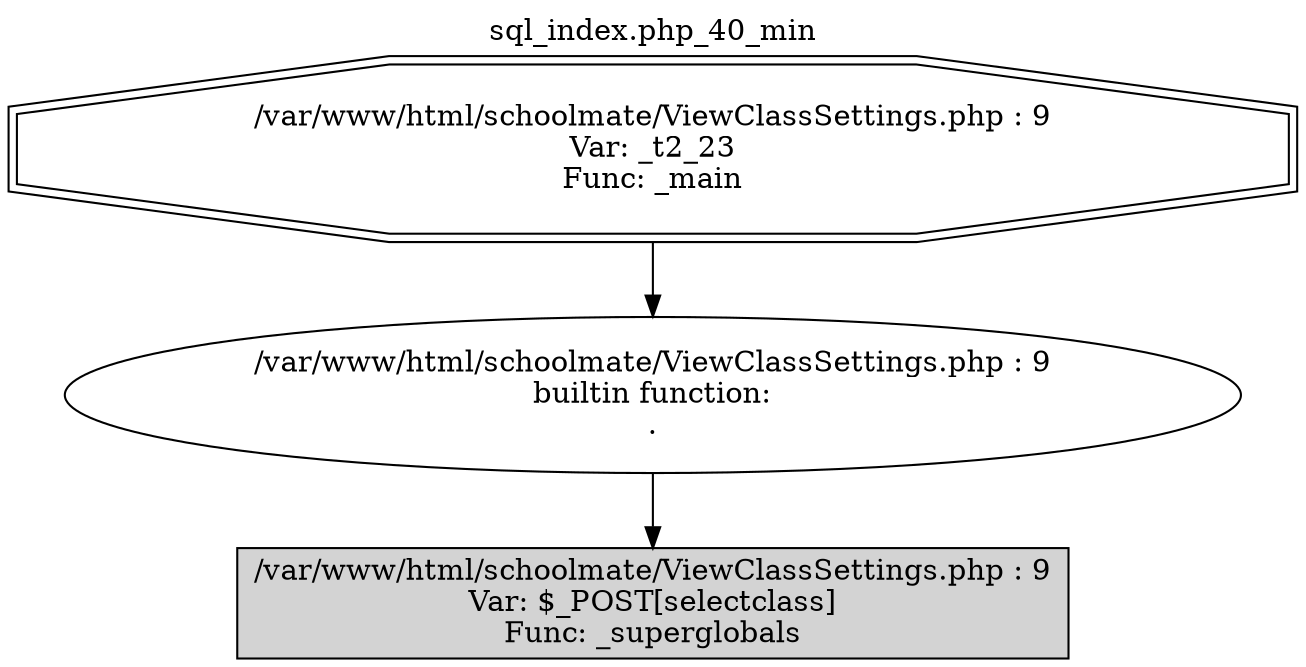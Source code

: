 digraph cfg {
  label="sql_index.php_40_min";
  labelloc=t;
  n1 [shape=doubleoctagon, label="/var/www/html/schoolmate/ViewClassSettings.php : 9\nVar: _t2_23\nFunc: _main\n"];
  n2 [shape=ellipse, label="/var/www/html/schoolmate/ViewClassSettings.php : 9\nbuiltin function:\n.\n"];
  n3 [shape=box, label="/var/www/html/schoolmate/ViewClassSettings.php : 9\nVar: $_POST[selectclass]\nFunc: _superglobals\n",style=filled];
  n1 -> n2;
  n2 -> n3;
}
